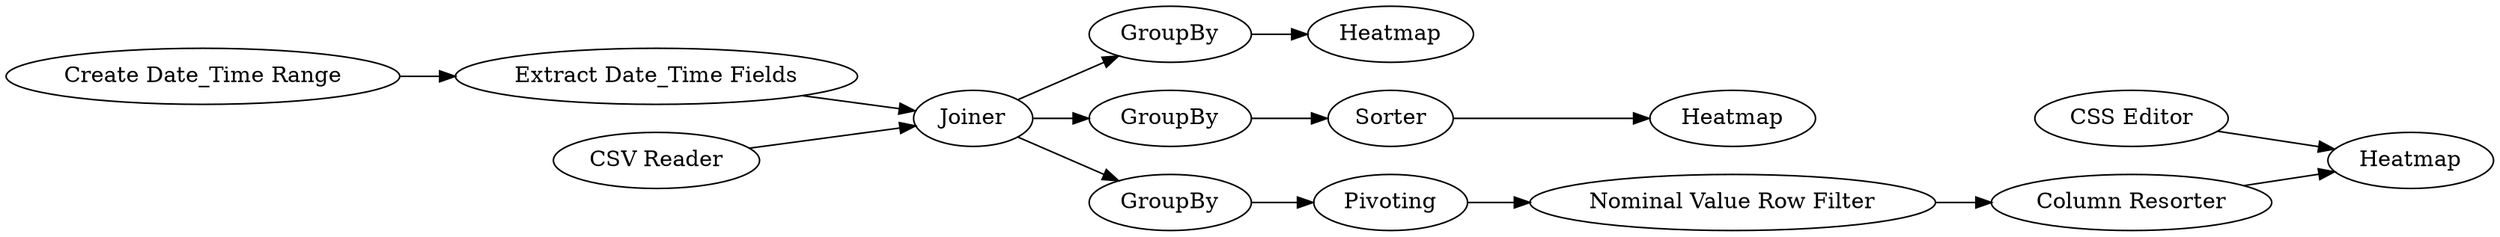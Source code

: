 digraph {
	"-4836831698805654520_24" [label="Nominal Value Row Filter"]
	"-4836831698805654520_41" [label="CSS Editor"]
	"-4836831698805654520_15" [label=Heatmap]
	"-4836831698805654520_42" [label="Create Date_Time Range"]
	"-4836831698805654520_23" [label="Column Resorter"]
	"-4836831698805654520_43" [label="Extract Date_Time Fields"]
	"-4836831698805654520_21" [label=Heatmap]
	"-4836831698805654520_14" [label=GroupBy]
	"-4836831698805654520_13" [label=Sorter]
	"-4836831698805654520_9" [label=Heatmap]
	"-4836831698805654520_12" [label=Joiner]
	"-4836831698805654520_20" [label=Pivoting]
	"-4836831698805654520_10" [label=GroupBy]
	"-4836831698805654520_22" [label=GroupBy]
	"-4836831698805654520_8" [label="CSV Reader"]
	"-4836831698805654520_24" -> "-4836831698805654520_23"
	"-4836831698805654520_12" -> "-4836831698805654520_10"
	"-4836831698805654520_13" -> "-4836831698805654520_9"
	"-4836831698805654520_22" -> "-4836831698805654520_20"
	"-4836831698805654520_43" -> "-4836831698805654520_12"
	"-4836831698805654520_10" -> "-4836831698805654520_13"
	"-4836831698805654520_42" -> "-4836831698805654520_43"
	"-4836831698805654520_14" -> "-4836831698805654520_15"
	"-4836831698805654520_12" -> "-4836831698805654520_14"
	"-4836831698805654520_41" -> "-4836831698805654520_21"
	"-4836831698805654520_8" -> "-4836831698805654520_12"
	"-4836831698805654520_12" -> "-4836831698805654520_22"
	"-4836831698805654520_23" -> "-4836831698805654520_21"
	"-4836831698805654520_20" -> "-4836831698805654520_24"
	rankdir=LR
}
